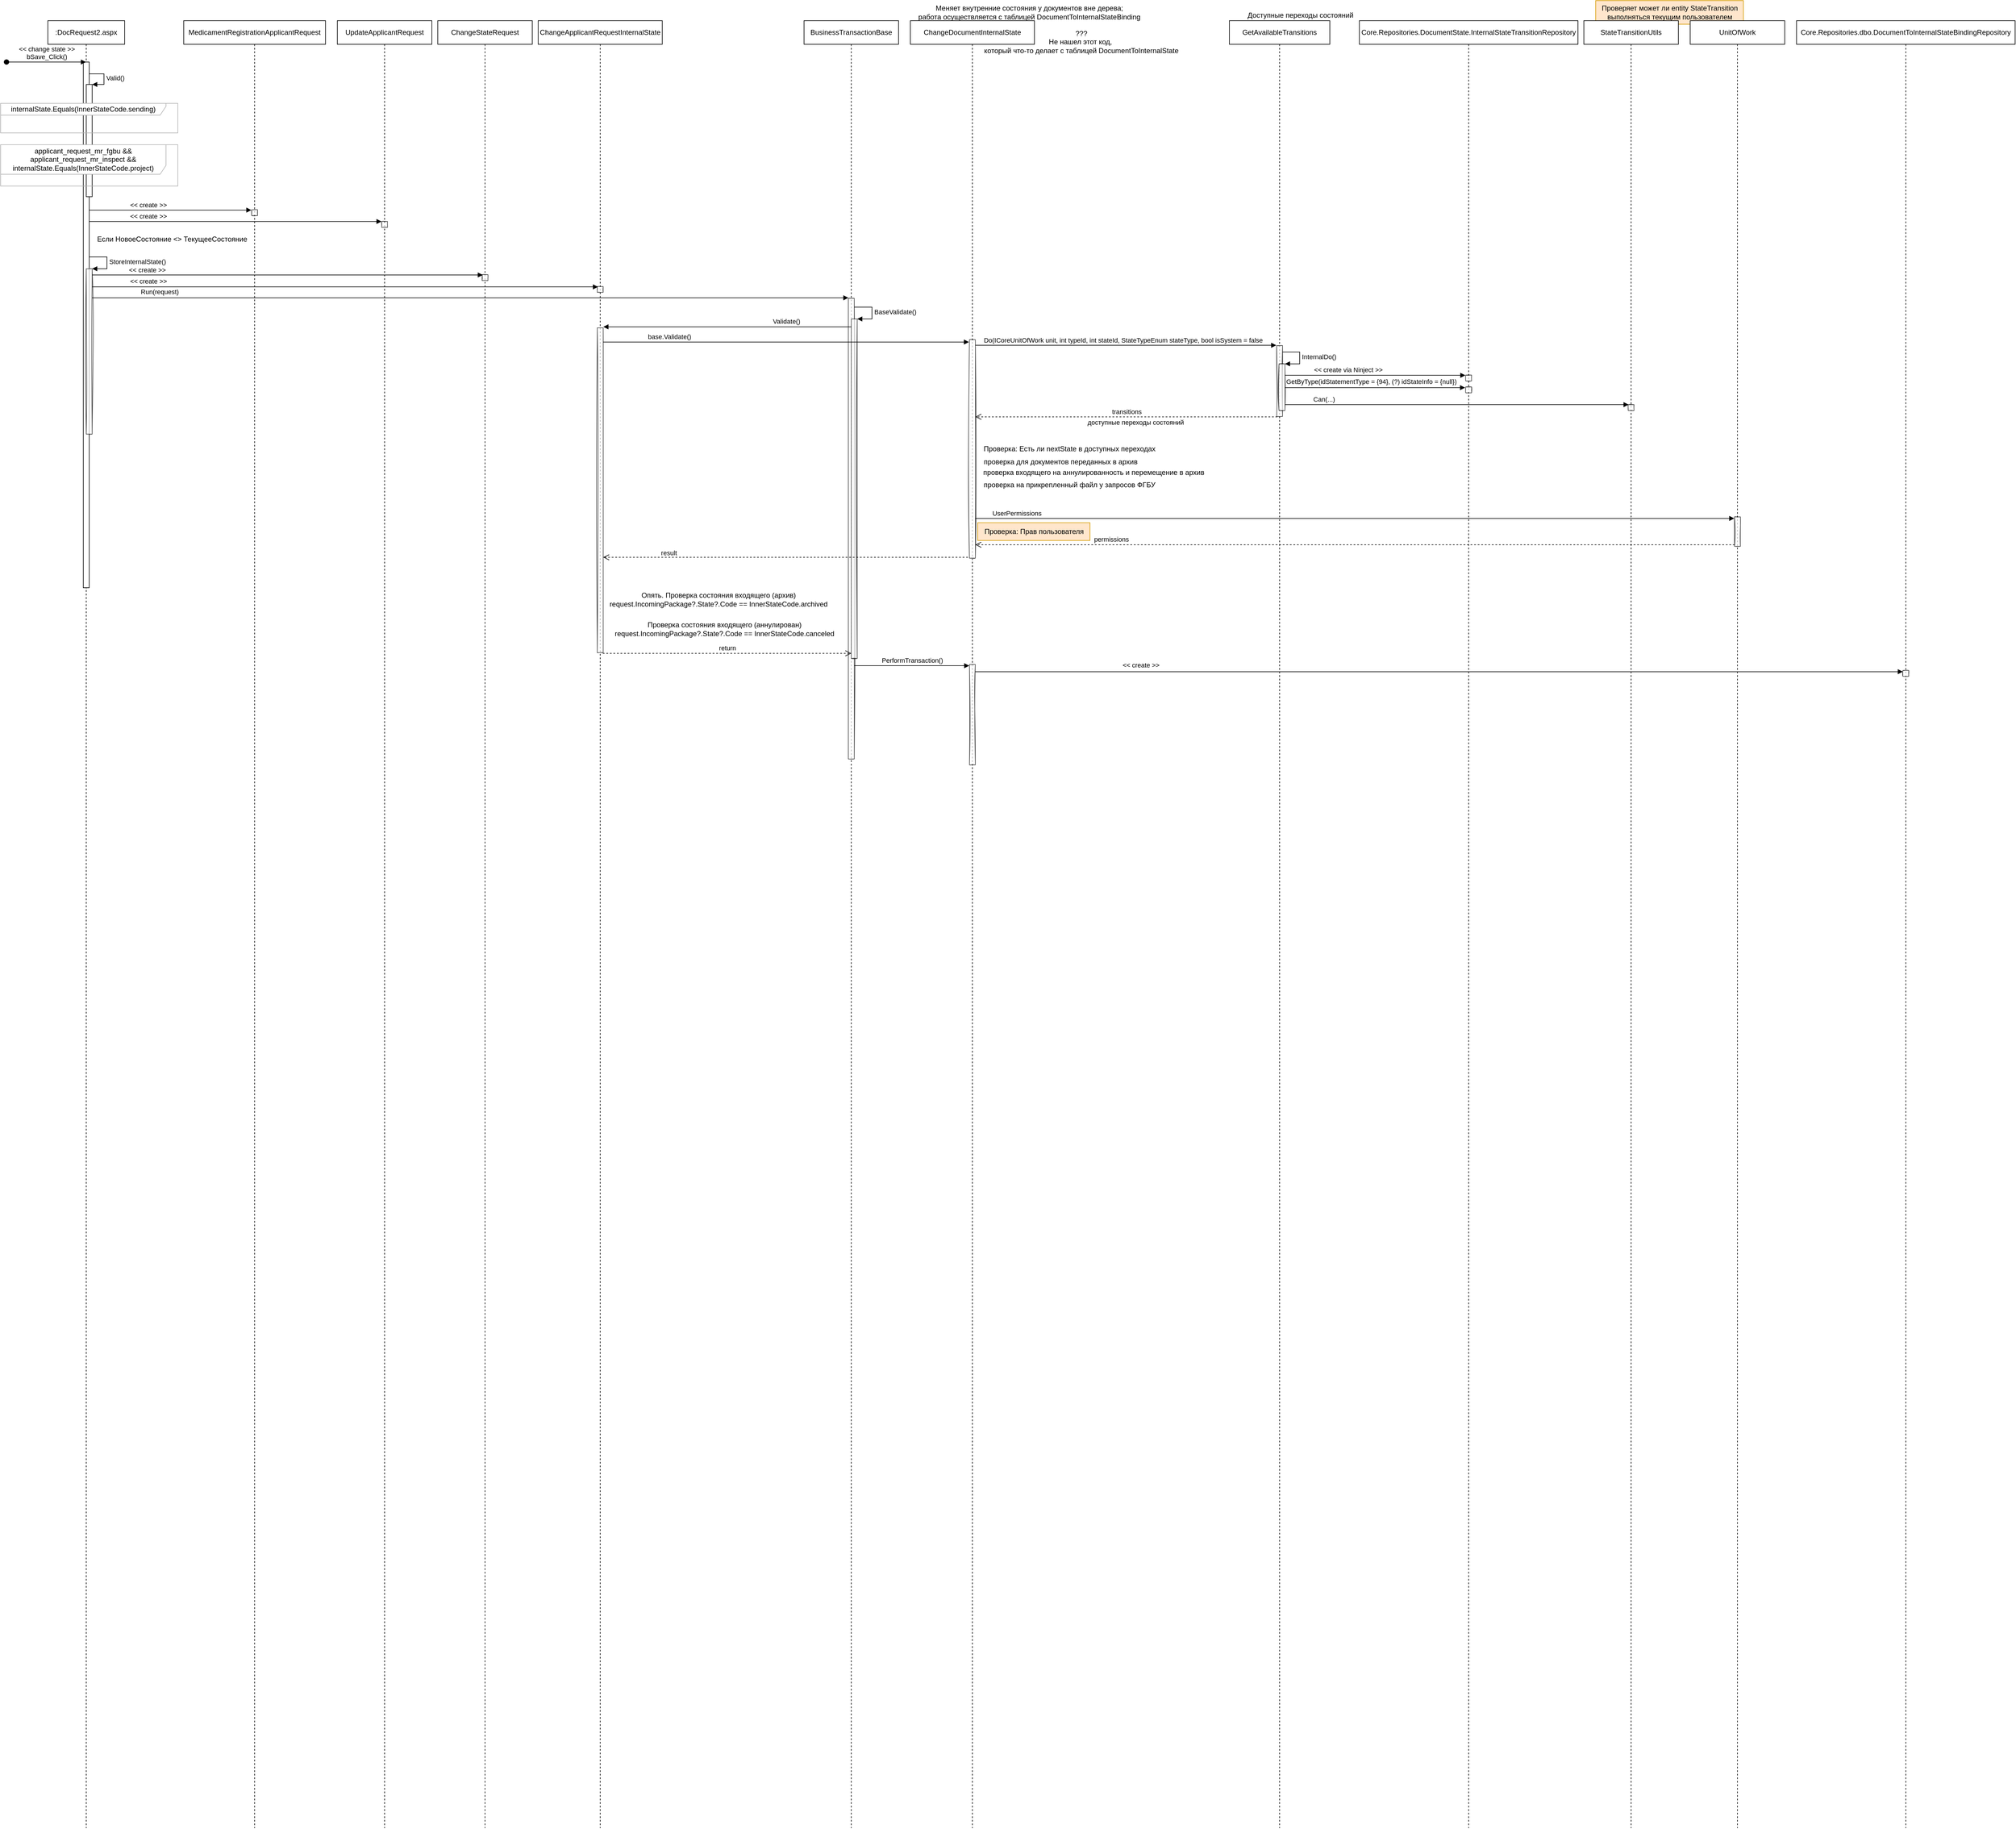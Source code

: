 <mxfile version="20.5.3" type="github">
  <diagram id="UQaIwgQZNFvI9y2s87YT" name="Страница 1">
    <mxGraphModel dx="1138" dy="731" grid="1" gridSize="10" guides="1" tooltips="1" connect="1" arrows="1" fold="1" page="1" pageScale="1" pageWidth="827" pageHeight="1169" math="0" shadow="0">
      <root>
        <mxCell id="0" />
        <mxCell id="1" parent="0" />
        <mxCell id="9g1YUz6DXll8vqnvcK5T-58" value="Проверяет может ли entity StateTransition &lt;br&gt;выполняться текущим пользователем" style="text;html=1;align=center;verticalAlign=middle;resizable=0;points=[];autosize=1;strokeColor=#d79b00;fillColor=#ffe6cc;" vertex="1" parent="1">
          <mxGeometry x="2770" y="6" width="250" height="40" as="geometry" />
        </mxCell>
        <mxCell id="9g1YUz6DXll8vqnvcK5T-1" value=":DocRequest2.aspx" style="shape=umlLifeline;perimeter=lifelinePerimeter;whiteSpace=wrap;html=1;container=1;collapsible=0;recursiveResize=0;outlineConnect=0;" vertex="1" parent="1">
          <mxGeometry x="150" y="40" width="130" height="3060" as="geometry" />
        </mxCell>
        <mxCell id="9g1YUz6DXll8vqnvcK5T-4" value="Valid()" style="edgeStyle=orthogonalEdgeStyle;html=1;align=left;spacingLeft=2;endArrow=block;rounded=0;entryX=1;entryY=0;" edge="1" target="9g1YUz6DXll8vqnvcK5T-3" parent="9g1YUz6DXll8vqnvcK5T-1" source="9g1YUz6DXll8vqnvcK5T-8">
          <mxGeometry relative="1" as="geometry">
            <mxPoint x="180" y="80" as="sourcePoint" />
            <Array as="points">
              <mxPoint x="95" y="90" />
              <mxPoint x="95" y="108" />
            </Array>
          </mxGeometry>
        </mxCell>
        <mxCell id="9g1YUz6DXll8vqnvcK5T-8" value="" style="html=1;points=[];perimeter=orthogonalPerimeter;" vertex="1" parent="9g1YUz6DXll8vqnvcK5T-1">
          <mxGeometry x="60" y="70" width="10" height="890" as="geometry" />
        </mxCell>
        <mxCell id="9g1YUz6DXll8vqnvcK5T-3" value="" style="html=1;points=[];perimeter=orthogonalPerimeter;" vertex="1" parent="9g1YUz6DXll8vqnvcK5T-1">
          <mxGeometry x="65" y="108" width="10" height="190" as="geometry" />
        </mxCell>
        <mxCell id="9g1YUz6DXll8vqnvcK5T-22" value="" style="html=1;points=[];perimeter=orthogonalPerimeter;sketch=1;strokeColor=#000000;opacity=70;" vertex="1" parent="9g1YUz6DXll8vqnvcK5T-1">
          <mxGeometry x="65" y="420" width="10" height="280" as="geometry" />
        </mxCell>
        <mxCell id="9g1YUz6DXll8vqnvcK5T-23" value="StoreInternalState()" style="edgeStyle=orthogonalEdgeStyle;html=1;align=left;spacingLeft=2;endArrow=block;rounded=0;entryX=1;entryY=0;" edge="1" target="9g1YUz6DXll8vqnvcK5T-22" parent="9g1YUz6DXll8vqnvcK5T-1" source="9g1YUz6DXll8vqnvcK5T-8">
          <mxGeometry relative="1" as="geometry">
            <mxPoint x="70" y="420" as="sourcePoint" />
            <Array as="points">
              <mxPoint x="100" y="400" />
              <mxPoint x="100" y="420" />
            </Array>
          </mxGeometry>
        </mxCell>
        <mxCell id="9g1YUz6DXll8vqnvcK5T-2" value="&amp;lt;&amp;lt; change state &amp;gt;&amp;gt;&lt;br&gt;bSave_Click()" style="html=1;verticalAlign=bottom;startArrow=oval;startFill=1;endArrow=block;startSize=8;rounded=0;" edge="1" parent="1" target="9g1YUz6DXll8vqnvcK5T-1">
          <mxGeometry width="60" relative="1" as="geometry">
            <mxPoint x="80" y="110" as="sourcePoint" />
            <mxPoint x="140" y="110" as="targetPoint" />
          </mxGeometry>
        </mxCell>
        <mxCell id="9g1YUz6DXll8vqnvcK5T-6" value="internalState.Equals(InnerStateCode.sending)" style="shape=umlFrame;whiteSpace=wrap;html=1;width=280;height=20;strokeColor=#B3B3B3;" vertex="1" parent="1">
          <mxGeometry x="70" y="180" width="300" height="50" as="geometry" />
        </mxCell>
        <mxCell id="9g1YUz6DXll8vqnvcK5T-7" value="applicant_request_mr_fgbu &amp;amp;&amp;amp;&lt;br&gt;applicant_request_mr_inspect &amp;amp;&amp;amp;&lt;br&gt;internalState.Equals(InnerStateCode.project)" style="shape=umlFrame;whiteSpace=wrap;html=1;width=280;height=50;strokeColor=#B3B3B3;" vertex="1" parent="1">
          <mxGeometry x="70" y="250" width="300" height="70" as="geometry" />
        </mxCell>
        <mxCell id="9g1YUz6DXll8vqnvcK5T-9" value="MedicamentRegistrationApplicantRequest" style="shape=umlLifeline;perimeter=lifelinePerimeter;whiteSpace=wrap;html=1;container=1;collapsible=0;recursiveResize=0;outlineConnect=0;" vertex="1" parent="1">
          <mxGeometry x="380" y="40" width="240" height="3060" as="geometry" />
        </mxCell>
        <mxCell id="9g1YUz6DXll8vqnvcK5T-17" value="" style="html=1;points=[];perimeter=orthogonalPerimeter;sketch=1;strokeColor=#000000;opacity=70;" vertex="1" parent="9g1YUz6DXll8vqnvcK5T-9">
          <mxGeometry x="115" y="320" width="10" height="10" as="geometry" />
        </mxCell>
        <mxCell id="9g1YUz6DXll8vqnvcK5T-16" value="&amp;lt;&amp;lt; create &amp;gt;&amp;gt;" style="html=1;verticalAlign=bottom;endArrow=block;rounded=0;entryX=-0.043;entryY=0.074;entryDx=0;entryDy=0;entryPerimeter=0;" edge="1" parent="1" source="9g1YUz6DXll8vqnvcK5T-8" target="9g1YUz6DXll8vqnvcK5T-17">
          <mxGeometry x="-0.274" width="80" relative="1" as="geometry">
            <mxPoint x="440" y="280" as="sourcePoint" />
            <mxPoint x="520" y="280" as="targetPoint" />
            <mxPoint as="offset" />
          </mxGeometry>
        </mxCell>
        <mxCell id="9g1YUz6DXll8vqnvcK5T-18" value="UpdateApplicantRequest" style="shape=umlLifeline;perimeter=lifelinePerimeter;whiteSpace=wrap;html=1;container=1;collapsible=0;recursiveResize=0;outlineConnect=0;" vertex="1" parent="1">
          <mxGeometry x="640" y="40" width="160" height="3060" as="geometry" />
        </mxCell>
        <mxCell id="9g1YUz6DXll8vqnvcK5T-19" value="" style="html=1;points=[];perimeter=orthogonalPerimeter;sketch=1;strokeColor=#000000;opacity=70;" vertex="1" parent="9g1YUz6DXll8vqnvcK5T-18">
          <mxGeometry x="75" y="340" width="10" height="10" as="geometry" />
        </mxCell>
        <mxCell id="9g1YUz6DXll8vqnvcK5T-20" value="&amp;lt;&amp;lt; create &amp;gt;&amp;gt;" style="html=1;verticalAlign=bottom;endArrow=block;rounded=0;entryX=-0.015;entryY=0;entryDx=0;entryDy=0;entryPerimeter=0;" edge="1" parent="1" source="9g1YUz6DXll8vqnvcK5T-8" target="9g1YUz6DXll8vqnvcK5T-19">
          <mxGeometry x="-0.596" width="80" relative="1" as="geometry">
            <mxPoint x="230" y="370.86" as="sourcePoint" />
            <mxPoint x="505.57" y="370.86" as="targetPoint" />
            <mxPoint as="offset" />
          </mxGeometry>
        </mxCell>
        <mxCell id="9g1YUz6DXll8vqnvcK5T-21" value="Если НовоеСостояние &amp;lt;&amp;gt; ТекущееСостояние" style="text;html=1;align=center;verticalAlign=middle;resizable=0;points=[];autosize=1;strokeColor=none;fillColor=none;" vertex="1" parent="1">
          <mxGeometry x="220" y="395" width="280" height="30" as="geometry" />
        </mxCell>
        <mxCell id="9g1YUz6DXll8vqnvcK5T-24" value="ChangeStateRequest" style="shape=umlLifeline;perimeter=lifelinePerimeter;whiteSpace=wrap;html=1;container=1;collapsible=0;recursiveResize=0;outlineConnect=0;" vertex="1" parent="1">
          <mxGeometry x="810" y="40" width="160" height="3060" as="geometry" />
        </mxCell>
        <mxCell id="9g1YUz6DXll8vqnvcK5T-25" value="" style="html=1;points=[];perimeter=orthogonalPerimeter;sketch=1;strokeColor=#000000;opacity=70;" vertex="1" parent="9g1YUz6DXll8vqnvcK5T-24">
          <mxGeometry x="75" y="430" width="10" height="10" as="geometry" />
        </mxCell>
        <mxCell id="9g1YUz6DXll8vqnvcK5T-26" value="&amp;lt;&amp;lt; create &amp;gt;&amp;gt;" style="html=1;verticalAlign=bottom;endArrow=block;rounded=0;entryX=0.133;entryY=0.05;entryDx=0;entryDy=0;entryPerimeter=0;" edge="1" parent="1" source="9g1YUz6DXll8vqnvcK5T-22" target="9g1YUz6DXll8vqnvcK5T-25">
          <mxGeometry x="-0.72" width="80" relative="1" as="geometry">
            <mxPoint x="230" y="390" as="sourcePoint" />
            <mxPoint x="724.85" y="390" as="targetPoint" />
            <mxPoint as="offset" />
          </mxGeometry>
        </mxCell>
        <mxCell id="9g1YUz6DXll8vqnvcK5T-27" value="ChangeApplicantRequestInternalState" style="shape=umlLifeline;perimeter=lifelinePerimeter;whiteSpace=wrap;html=1;container=1;collapsible=0;recursiveResize=0;outlineConnect=0;" vertex="1" parent="1">
          <mxGeometry x="980" y="40" width="210" height="3060" as="geometry" />
        </mxCell>
        <mxCell id="9g1YUz6DXll8vqnvcK5T-28" value="" style="html=1;points=[];perimeter=orthogonalPerimeter;sketch=1;strokeColor=#000000;opacity=70;" vertex="1" parent="9g1YUz6DXll8vqnvcK5T-27">
          <mxGeometry x="100" y="450" width="10" height="10" as="geometry" />
        </mxCell>
        <mxCell id="9g1YUz6DXll8vqnvcK5T-37" value="" style="html=1;points=[];perimeter=orthogonalPerimeter;sketch=1;strokeColor=#000000;opacity=70;" vertex="1" parent="9g1YUz6DXll8vqnvcK5T-27">
          <mxGeometry x="100" y="520" width="10" height="550" as="geometry" />
        </mxCell>
        <mxCell id="9g1YUz6DXll8vqnvcK5T-29" value="&amp;lt;&amp;lt; create &amp;gt;&amp;gt;" style="html=1;verticalAlign=bottom;endArrow=block;rounded=0;entryX=0.124;entryY=0.065;entryDx=0;entryDy=0;entryPerimeter=0;" edge="1" parent="1" source="9g1YUz6DXll8vqnvcK5T-22" target="9g1YUz6DXll8vqnvcK5T-28">
          <mxGeometry x="-0.778" y="1" width="80" relative="1" as="geometry">
            <mxPoint x="235" y="480.5" as="sourcePoint" />
            <mxPoint x="1080" y="490" as="targetPoint" />
            <mxPoint as="offset" />
          </mxGeometry>
        </mxCell>
        <mxCell id="9g1YUz6DXll8vqnvcK5T-30" value="BusinessTransactionBase" style="shape=umlLifeline;perimeter=lifelinePerimeter;whiteSpace=wrap;html=1;container=1;collapsible=0;recursiveResize=0;outlineConnect=0;" vertex="1" parent="1">
          <mxGeometry x="1430" y="40" width="160" height="3060" as="geometry" />
        </mxCell>
        <mxCell id="9g1YUz6DXll8vqnvcK5T-31" value="" style="html=1;points=[];perimeter=orthogonalPerimeter;sketch=1;strokeColor=#000000;opacity=70;" vertex="1" parent="9g1YUz6DXll8vqnvcK5T-30">
          <mxGeometry x="75" y="470" width="10" height="780" as="geometry" />
        </mxCell>
        <mxCell id="9g1YUz6DXll8vqnvcK5T-32" value="Run(request)" style="html=1;verticalAlign=bottom;endArrow=block;rounded=0;entryX=0.009;entryY=-0.001;entryDx=0;entryDy=0;entryPerimeter=0;" edge="1" parent="1" source="9g1YUz6DXll8vqnvcK5T-22" target="9g1YUz6DXll8vqnvcK5T-31">
          <mxGeometry x="-0.822" y="1" width="80" relative="1" as="geometry">
            <mxPoint x="235" y="500.65" as="sourcePoint" />
            <mxPoint x="1091.24" y="500.65" as="targetPoint" />
            <mxPoint as="offset" />
          </mxGeometry>
        </mxCell>
        <mxCell id="9g1YUz6DXll8vqnvcK5T-33" value="" style="html=1;points=[];perimeter=orthogonalPerimeter;sketch=1;strokeColor=#000000;opacity=70;" vertex="1" parent="1">
          <mxGeometry x="1510" y="545" width="10" height="575" as="geometry" />
        </mxCell>
        <mxCell id="9g1YUz6DXll8vqnvcK5T-34" value="BaseValidate()" style="edgeStyle=orthogonalEdgeStyle;html=1;align=left;spacingLeft=2;endArrow=block;rounded=0;entryX=1;entryY=0;" edge="1" target="9g1YUz6DXll8vqnvcK5T-33" parent="1" source="9g1YUz6DXll8vqnvcK5T-31">
          <mxGeometry relative="1" as="geometry">
            <mxPoint x="1515" y="525" as="sourcePoint" />
            <Array as="points">
              <mxPoint x="1545" y="525" />
              <mxPoint x="1545" y="545" />
            </Array>
          </mxGeometry>
        </mxCell>
        <mxCell id="9g1YUz6DXll8vqnvcK5T-36" value="Validate()" style="html=1;verticalAlign=bottom;endArrow=block;rounded=0;entryX=1.032;entryY=-0.003;entryDx=0;entryDy=0;entryPerimeter=0;" edge="1" parent="1" source="9g1YUz6DXll8vqnvcK5T-33" target="9g1YUz6DXll8vqnvcK5T-37">
          <mxGeometry x="-0.473" width="80" relative="1" as="geometry">
            <mxPoint x="1110" y="570" as="sourcePoint" />
            <mxPoint x="1190" y="570" as="targetPoint" />
            <mxPoint as="offset" />
          </mxGeometry>
        </mxCell>
        <mxCell id="9g1YUz6DXll8vqnvcK5T-38" value="ChangeDocumentInternalState" style="shape=umlLifeline;perimeter=lifelinePerimeter;whiteSpace=wrap;html=1;container=1;collapsible=0;recursiveResize=0;outlineConnect=0;" vertex="1" parent="1">
          <mxGeometry x="1610" y="40" width="210" height="3060" as="geometry" />
        </mxCell>
        <mxCell id="9g1YUz6DXll8vqnvcK5T-40" value="" style="html=1;points=[];perimeter=orthogonalPerimeter;sketch=1;strokeColor=#000000;opacity=70;" vertex="1" parent="9g1YUz6DXll8vqnvcK5T-38">
          <mxGeometry x="100" y="540" width="10" height="370" as="geometry" />
        </mxCell>
        <mxCell id="9g1YUz6DXll8vqnvcK5T-77" value="" style="html=1;points=[];perimeter=orthogonalPerimeter;labelBackgroundColor=none;labelBorderColor=none;sketch=1;strokeColor=#000000;fontColor=default;opacity=70;" vertex="1" parent="9g1YUz6DXll8vqnvcK5T-38">
          <mxGeometry x="100" y="1090" width="10" height="170" as="geometry" />
        </mxCell>
        <mxCell id="9g1YUz6DXll8vqnvcK5T-41" value="Меняет внутренние состояния у документов вне дерева; &lt;br&gt;работа осуществляется с таблицей DocumentToInternalStateBinding" style="text;align=center;verticalAlign=middle;resizable=0;points=[];autosize=1;strokeColor=none;fillColor=none;html=1;fontColor=default;labelBackgroundColor=none;labelBorderColor=none;flipH=1;absoluteArcSize=0;imageAspect=1;" vertex="1" parent="1">
          <mxGeometry x="1611" y="6" width="400" height="40" as="geometry" />
        </mxCell>
        <mxCell id="9g1YUz6DXll8vqnvcK5T-43" value="base.Validate()" style="html=1;verticalAlign=bottom;endArrow=block;rounded=0;fontColor=default;entryX=-0.078;entryY=0.011;entryDx=0;entryDy=0;entryPerimeter=0;" edge="1" parent="1" source="9g1YUz6DXll8vqnvcK5T-37" target="9g1YUz6DXll8vqnvcK5T-40">
          <mxGeometry x="-0.64" width="80" relative="1" as="geometry">
            <mxPoint x="1200" y="560" as="sourcePoint" />
            <mxPoint x="1280" y="560" as="targetPoint" />
            <mxPoint as="offset" />
          </mxGeometry>
        </mxCell>
        <mxCell id="9g1YUz6DXll8vqnvcK5T-44" value="GetAvailableTransitions" style="shape=umlLifeline;perimeter=lifelinePerimeter;whiteSpace=wrap;html=1;container=1;collapsible=0;recursiveResize=0;outlineConnect=0;" vertex="1" parent="1">
          <mxGeometry x="2150" y="40" width="170" height="3060" as="geometry" />
        </mxCell>
        <mxCell id="9g1YUz6DXll8vqnvcK5T-45" value="" style="html=1;points=[];perimeter=orthogonalPerimeter;sketch=1;strokeColor=#000000;opacity=70;" vertex="1" parent="9g1YUz6DXll8vqnvcK5T-44">
          <mxGeometry x="80" y="550" width="10" height="120" as="geometry" />
        </mxCell>
        <mxCell id="9g1YUz6DXll8vqnvcK5T-46" value="&lt;div&gt;Do(ICoreUnitOfWork unit, int typeId, int stateId, StateTypeEnum stateType, bool isSystem = false&lt;/div&gt;" style="html=1;verticalAlign=bottom;endArrow=block;rounded=0;fontColor=default;entryX=-0.071;entryY=-0.004;entryDx=0;entryDy=0;entryPerimeter=0;" edge="1" parent="1" source="9g1YUz6DXll8vqnvcK5T-40" target="9g1YUz6DXll8vqnvcK5T-45">
          <mxGeometry x="-0.018" width="80" relative="1" as="geometry">
            <mxPoint x="1690" y="580" as="sourcePoint" />
            <mxPoint x="1770" y="580" as="targetPoint" />
            <mxPoint as="offset" />
          </mxGeometry>
        </mxCell>
        <mxCell id="9g1YUz6DXll8vqnvcK5T-47" value="Доступные переходы состояний" style="text;html=1;align=center;verticalAlign=middle;resizable=0;points=[];autosize=1;strokeColor=none;fillColor=none;fontColor=default;" vertex="1" parent="1">
          <mxGeometry x="2170" y="16" width="200" height="30" as="geometry" />
        </mxCell>
        <mxCell id="9g1YUz6DXll8vqnvcK5T-48" value="Core.Repositories.DocumentState.InternalStateTransitionRepository" style="shape=umlLifeline;perimeter=lifelinePerimeter;whiteSpace=wrap;html=1;container=1;collapsible=0;recursiveResize=0;outlineConnect=0;" vertex="1" parent="1">
          <mxGeometry x="2370" y="40" width="370" height="3060" as="geometry" />
        </mxCell>
        <mxCell id="9g1YUz6DXll8vqnvcK5T-49" value="" style="html=1;points=[];perimeter=orthogonalPerimeter;sketch=1;strokeColor=#000000;opacity=70;" vertex="1" parent="9g1YUz6DXll8vqnvcK5T-48">
          <mxGeometry x="180" y="600" width="10" height="10" as="geometry" />
        </mxCell>
        <mxCell id="9g1YUz6DXll8vqnvcK5T-56" value="" style="html=1;points=[];perimeter=orthogonalPerimeter;sketch=1;strokeColor=#000000;opacity=70;" vertex="1" parent="9g1YUz6DXll8vqnvcK5T-48">
          <mxGeometry x="180" y="620" width="10" height="10" as="geometry" />
        </mxCell>
        <mxCell id="9g1YUz6DXll8vqnvcK5T-50" value="" style="html=1;points=[];perimeter=orthogonalPerimeter;labelBackgroundColor=none;labelBorderColor=none;sketch=1;strokeColor=#000000;fontColor=default;opacity=70;" vertex="1" parent="1">
          <mxGeometry x="2234" y="621" width="10" height="79" as="geometry" />
        </mxCell>
        <mxCell id="9g1YUz6DXll8vqnvcK5T-51" value="InternalDo()" style="edgeStyle=orthogonalEdgeStyle;html=1;align=left;spacingLeft=2;endArrow=block;rounded=0;entryX=1;entryY=0;fontColor=default;" edge="1" target="9g1YUz6DXll8vqnvcK5T-50" parent="1" source="9g1YUz6DXll8vqnvcK5T-45">
          <mxGeometry relative="1" as="geometry">
            <mxPoint x="2239" y="601" as="sourcePoint" />
            <Array as="points">
              <mxPoint x="2269" y="601" />
              <mxPoint x="2269" y="621" />
            </Array>
          </mxGeometry>
        </mxCell>
        <mxCell id="9g1YUz6DXll8vqnvcK5T-52" value="&amp;lt;&amp;lt; create via Ninject &amp;gt;&amp;gt;" style="html=1;verticalAlign=bottom;endArrow=block;rounded=0;fontColor=default;entryX=-0.057;entryY=0.043;entryDx=0;entryDy=0;entryPerimeter=0;" edge="1" parent="1" source="9g1YUz6DXll8vqnvcK5T-50" target="9g1YUz6DXll8vqnvcK5T-49">
          <mxGeometry x="-0.3" width="80" relative="1" as="geometry">
            <mxPoint x="2310" y="630" as="sourcePoint" />
            <mxPoint x="2390" y="630" as="targetPoint" />
            <mxPoint as="offset" />
          </mxGeometry>
        </mxCell>
        <mxCell id="9g1YUz6DXll8vqnvcK5T-53" value="StateTransitionUtils" style="shape=umlLifeline;perimeter=lifelinePerimeter;whiteSpace=wrap;html=1;container=1;collapsible=0;recursiveResize=0;outlineConnect=0;" vertex="1" parent="1">
          <mxGeometry x="2750" y="40" width="160" height="3060" as="geometry" />
        </mxCell>
        <mxCell id="9g1YUz6DXll8vqnvcK5T-54" value="" style="html=1;points=[];perimeter=orthogonalPerimeter;sketch=1;strokeColor=#000000;opacity=70;" vertex="1" parent="9g1YUz6DXll8vqnvcK5T-53">
          <mxGeometry x="75" y="650" width="10" height="10" as="geometry" />
        </mxCell>
        <mxCell id="9g1YUz6DXll8vqnvcK5T-55" value="GetByType(idStatementType = {94}, (?) idStateInfo = {null})" style="html=1;verticalAlign=bottom;endArrow=block;rounded=0;fontColor=default;entryX=-0.1;entryY=0.129;entryDx=0;entryDy=0;entryPerimeter=0;" edge="1" parent="1" source="9g1YUz6DXll8vqnvcK5T-50" target="9g1YUz6DXll8vqnvcK5T-56">
          <mxGeometry x="-0.043" y="1" width="80" relative="1" as="geometry">
            <mxPoint x="2254" y="650" as="sourcePoint" />
            <mxPoint x="2557" y="650" as="targetPoint" />
            <mxPoint as="offset" />
          </mxGeometry>
        </mxCell>
        <mxCell id="9g1YUz6DXll8vqnvcK5T-57" value="Can(...)" style="html=1;verticalAlign=bottom;endArrow=block;rounded=0;fontColor=default;entryX=0.076;entryY=0.006;entryDx=0;entryDy=0;entryPerimeter=0;" edge="1" parent="1" source="9g1YUz6DXll8vqnvcK5T-50" target="9g1YUz6DXll8vqnvcK5T-54">
          <mxGeometry x="-0.773" width="80" relative="1" as="geometry">
            <mxPoint x="2254" y="671.29" as="sourcePoint" />
            <mxPoint x="2559" y="671.29" as="targetPoint" />
            <mxPoint as="offset" />
          </mxGeometry>
        </mxCell>
        <mxCell id="9g1YUz6DXll8vqnvcK5T-59" value="transitions" style="html=1;verticalAlign=bottom;endArrow=open;dashed=1;endSize=8;rounded=0;fontColor=default;exitX=0.11;exitY=1.006;exitDx=0;exitDy=0;exitPerimeter=0;" edge="1" parent="1" source="9g1YUz6DXll8vqnvcK5T-45" target="9g1YUz6DXll8vqnvcK5T-40">
          <mxGeometry relative="1" as="geometry">
            <mxPoint x="2040" y="640" as="sourcePoint" />
            <mxPoint x="1960" y="640" as="targetPoint" />
          </mxGeometry>
        </mxCell>
        <mxCell id="9g1YUz6DXll8vqnvcK5T-60" value="&lt;span style=&quot;font-size: 11px; background-color: rgb(255, 255, 255);&quot;&gt;доступные переходы состояний&lt;/span&gt;" style="text;html=1;align=center;verticalAlign=middle;resizable=0;points=[];autosize=1;strokeColor=none;fillColor=none;fontColor=default;" vertex="1" parent="1">
          <mxGeometry x="1896" y="705" width="190" height="30" as="geometry" />
        </mxCell>
        <mxCell id="9g1YUz6DXll8vqnvcK5T-61" value="Проверка: Есть ли nextState в доступных переходах" style="text;html=1;align=center;verticalAlign=middle;resizable=0;points=[];autosize=1;strokeColor=none;fillColor=none;fontColor=default;" vertex="1" parent="1">
          <mxGeometry x="1724" y="750" width="310" height="30" as="geometry" />
        </mxCell>
        <mxCell id="9g1YUz6DXll8vqnvcK5T-62" value="проверка для документов переданных в архив" style="text;html=1;align=center;verticalAlign=middle;resizable=0;points=[];autosize=1;strokeColor=none;fillColor=none;fontColor=default;" vertex="1" parent="1">
          <mxGeometry x="1724" y="772" width="280" height="30" as="geometry" />
        </mxCell>
        <mxCell id="9g1YUz6DXll8vqnvcK5T-64" value="проверка входящего на аннулированность и перемещение в архив" style="text;html=1;align=center;verticalAlign=middle;resizable=0;points=[];autosize=1;strokeColor=none;fillColor=none;fontColor=default;" vertex="1" parent="1">
          <mxGeometry x="1720" y="790" width="400" height="30" as="geometry" />
        </mxCell>
        <mxCell id="9g1YUz6DXll8vqnvcK5T-66" value="Проверка: Прав пользователя" style="text;html=1;align=center;verticalAlign=middle;resizable=0;points=[];autosize=1;strokeColor=#d79b00;fillColor=#ffe6cc;" vertex="1" parent="1">
          <mxGeometry x="1724" y="890" width="190" height="30" as="geometry" />
        </mxCell>
        <mxCell id="9g1YUz6DXll8vqnvcK5T-65" value="проверка на прикрепленный файл у запросов ФГБУ" style="text;html=1;align=center;verticalAlign=middle;resizable=0;points=[];autosize=1;strokeColor=none;fillColor=none;fontColor=default;" vertex="1" parent="1">
          <mxGeometry x="1724" y="811" width="310" height="30" as="geometry" />
        </mxCell>
        <mxCell id="9g1YUz6DXll8vqnvcK5T-67" value="UnitOfWork" style="shape=umlLifeline;perimeter=lifelinePerimeter;whiteSpace=wrap;html=1;container=1;collapsible=0;recursiveResize=0;outlineConnect=0;" vertex="1" parent="1">
          <mxGeometry x="2930" y="40" width="160" height="3060" as="geometry" />
        </mxCell>
        <mxCell id="9g1YUz6DXll8vqnvcK5T-68" value="" style="html=1;points=[];perimeter=orthogonalPerimeter;sketch=1;strokeColor=#000000;opacity=70;" vertex="1" parent="9g1YUz6DXll8vqnvcK5T-67">
          <mxGeometry x="75" y="840" width="10" height="50" as="geometry" />
        </mxCell>
        <mxCell id="9g1YUz6DXll8vqnvcK5T-69" value="UserPermissions" style="html=1;verticalAlign=bottom;endArrow=block;rounded=0;fontColor=default;entryX=-0.031;entryY=0.054;entryDx=0;entryDy=0;entryPerimeter=0;" edge="1" parent="1" source="9g1YUz6DXll8vqnvcK5T-40" target="9g1YUz6DXll8vqnvcK5T-68">
          <mxGeometry x="-0.891" width="80" relative="1" as="geometry">
            <mxPoint x="1790.0" y="890.0" as="sourcePoint" />
            <mxPoint x="2371.76" y="890.0" as="targetPoint" />
            <mxPoint as="offset" />
          </mxGeometry>
        </mxCell>
        <mxCell id="9g1YUz6DXll8vqnvcK5T-70" value="permissions" style="html=1;verticalAlign=bottom;endArrow=open;dashed=1;endSize=8;rounded=0;fontColor=default;exitX=0.031;exitY=0.946;exitDx=0;exitDy=0;exitPerimeter=0;" edge="1" parent="1" source="9g1YUz6DXll8vqnvcK5T-68" target="9g1YUz6DXll8vqnvcK5T-40">
          <mxGeometry x="0.642" relative="1" as="geometry">
            <mxPoint x="3000" y="850" as="sourcePoint" />
            <mxPoint x="2920" y="850" as="targetPoint" />
            <mxPoint as="offset" />
          </mxGeometry>
        </mxCell>
        <mxCell id="9g1YUz6DXll8vqnvcK5T-71" value="???&lt;br&gt;Не нашел этот код,&amp;nbsp;&lt;br&gt;который что-то делает с таблицей DocumentToInternalState" style="text;html=1;align=center;verticalAlign=middle;resizable=0;points=[];autosize=1;strokeColor=none;fillColor=none;fontColor=default;" vertex="1" parent="1">
          <mxGeometry x="1724" y="46" width="350" height="60" as="geometry" />
        </mxCell>
        <mxCell id="9g1YUz6DXll8vqnvcK5T-72" value="result" style="html=1;verticalAlign=bottom;endArrow=open;dashed=1;endSize=8;rounded=0;fontColor=default;exitX=-0.251;exitY=0.996;exitDx=0;exitDy=0;exitPerimeter=0;" edge="1" parent="1" source="9g1YUz6DXll8vqnvcK5T-40" target="9g1YUz6DXll8vqnvcK5T-37">
          <mxGeometry x="0.639" y="1" relative="1" as="geometry">
            <mxPoint x="1370" y="940" as="sourcePoint" />
            <mxPoint x="1290" y="940" as="targetPoint" />
            <mxPoint as="offset" />
          </mxGeometry>
        </mxCell>
        <mxCell id="9g1YUz6DXll8vqnvcK5T-73" value="Опять. Проверка состояния входящего (архив)&lt;br&gt;request.IncomingPackage?.State?.Code == InnerStateCode.archived" style="text;html=1;align=center;verticalAlign=middle;resizable=0;points=[];autosize=1;strokeColor=none;fillColor=none;fontColor=default;" vertex="1" parent="1">
          <mxGeometry x="1090" y="1000" width="390" height="40" as="geometry" />
        </mxCell>
        <mxCell id="9g1YUz6DXll8vqnvcK5T-74" value="Проверка состояния входящего (аннулирован)&lt;br&gt;request.IncomingPackage?.State?.Code == InnerStateCode.canceled" style="text;html=1;align=center;verticalAlign=middle;resizable=0;points=[];autosize=1;strokeColor=none;fillColor=none;fontColor=default;" vertex="1" parent="1">
          <mxGeometry x="1095" y="1050" width="400" height="40" as="geometry" />
        </mxCell>
        <mxCell id="9g1YUz6DXll8vqnvcK5T-75" value="return" style="html=1;verticalAlign=bottom;endArrow=open;dashed=1;endSize=8;rounded=0;fontColor=default;exitX=0.933;exitY=1.002;exitDx=0;exitDy=0;exitPerimeter=0;" edge="1" parent="1" source="9g1YUz6DXll8vqnvcK5T-37" target="9g1YUz6DXll8vqnvcK5T-33">
          <mxGeometry relative="1" as="geometry">
            <mxPoint x="1590" y="890" as="sourcePoint" />
            <mxPoint x="1510" y="890" as="targetPoint" />
          </mxGeometry>
        </mxCell>
        <mxCell id="9g1YUz6DXll8vqnvcK5T-76" value="PerformTransaction()" style="html=1;verticalAlign=bottom;endArrow=block;rounded=0;fontColor=default;entryX=-0.033;entryY=0.012;entryDx=0;entryDy=0;entryPerimeter=0;" edge="1" parent="1" source="9g1YUz6DXll8vqnvcK5T-31" target="9g1YUz6DXll8vqnvcK5T-77">
          <mxGeometry width="80" relative="1" as="geometry">
            <mxPoint x="1500" y="1040" as="sourcePoint" />
            <mxPoint x="1580" y="1040" as="targetPoint" />
          </mxGeometry>
        </mxCell>
        <mxCell id="9g1YUz6DXll8vqnvcK5T-78" value="Core.Repositories.dbo.DocumentToInternalStateBindingRepository" style="shape=umlLifeline;perimeter=lifelinePerimeter;whiteSpace=wrap;html=1;container=1;collapsible=0;recursiveResize=0;outlineConnect=0;" vertex="1" parent="1">
          <mxGeometry x="3110" y="40" width="370" height="3060" as="geometry" />
        </mxCell>
        <mxCell id="9g1YUz6DXll8vqnvcK5T-79" value="" style="html=1;points=[];perimeter=orthogonalPerimeter;sketch=1;strokeColor=#000000;opacity=70;" vertex="1" parent="9g1YUz6DXll8vqnvcK5T-78">
          <mxGeometry x="180" y="1100" width="10" height="10" as="geometry" />
        </mxCell>
        <mxCell id="9g1YUz6DXll8vqnvcK5T-81" value="&amp;lt;&amp;lt; create &amp;gt;&amp;gt;" style="html=1;verticalAlign=bottom;endArrow=block;rounded=0;fontColor=default;entryX=0;entryY=0.22;entryDx=0;entryDy=0;entryPerimeter=0;" edge="1" parent="1" source="9g1YUz6DXll8vqnvcK5T-77" target="9g1YUz6DXll8vqnvcK5T-79">
          <mxGeometry x="-0.643" y="2" width="80" relative="1" as="geometry">
            <mxPoint x="2090" y="1030" as="sourcePoint" />
            <mxPoint x="2170" y="1030" as="targetPoint" />
            <mxPoint as="offset" />
          </mxGeometry>
        </mxCell>
      </root>
    </mxGraphModel>
  </diagram>
</mxfile>
